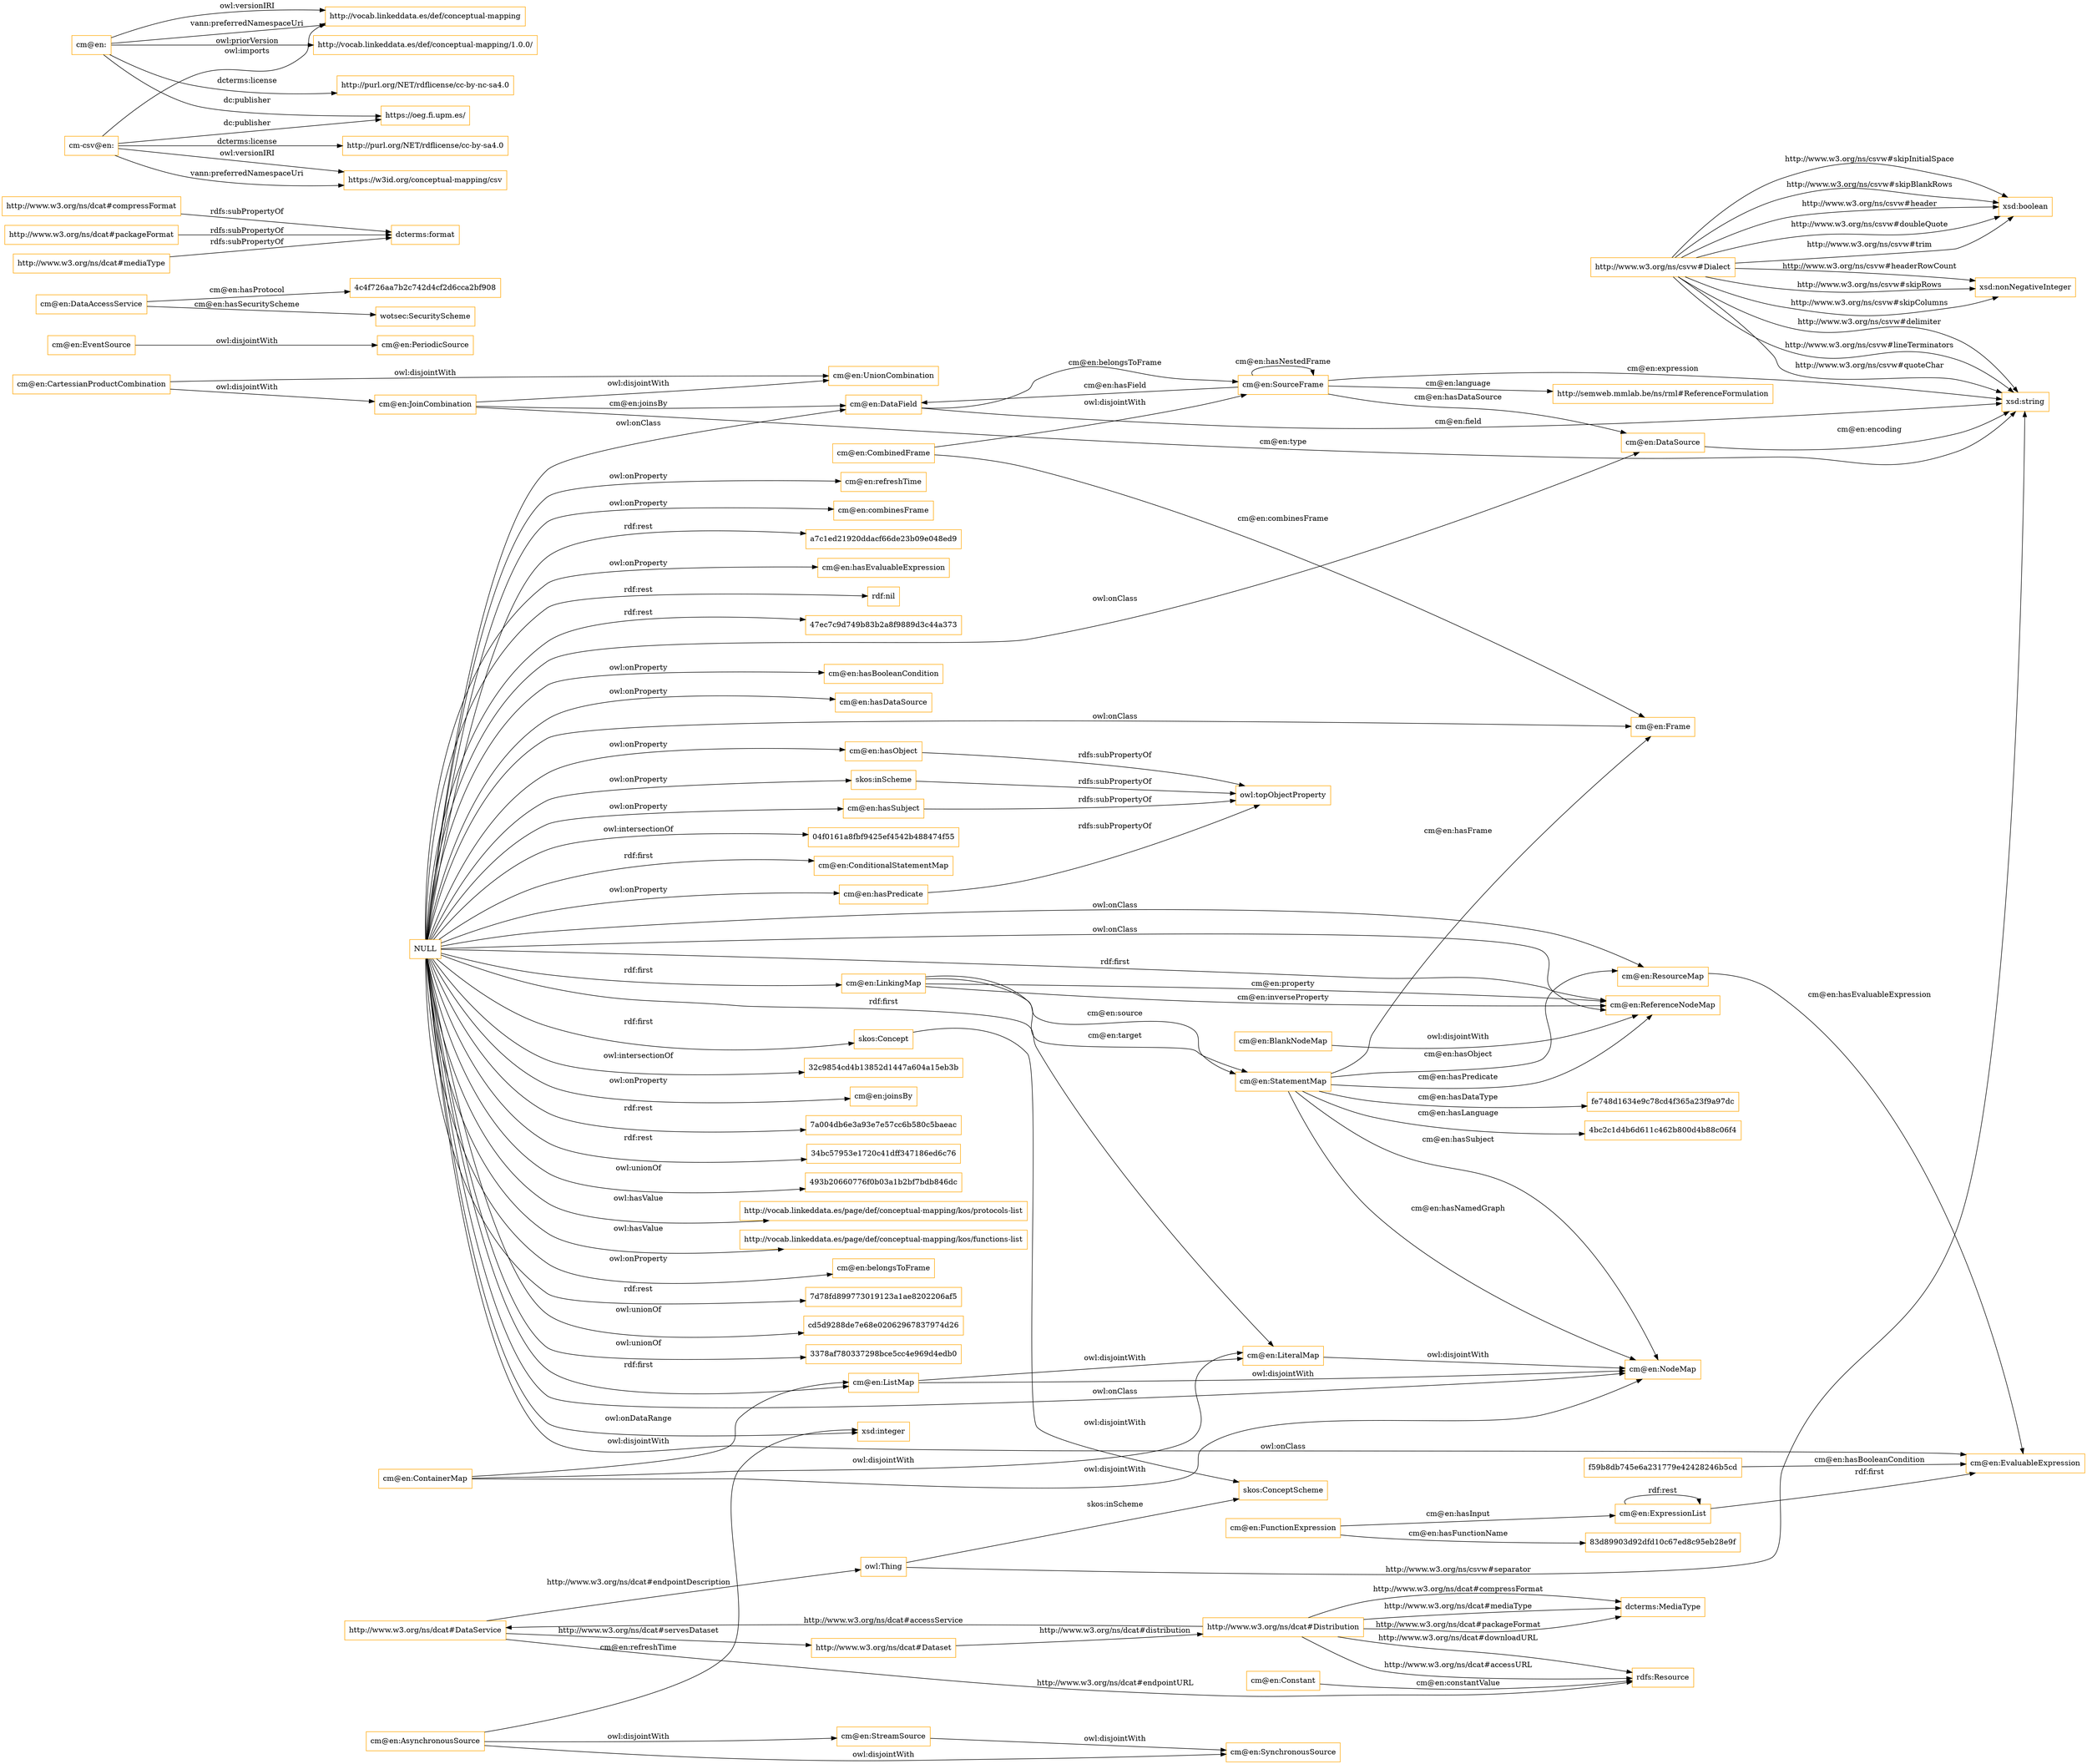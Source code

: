 digraph ar2dtool_diagram { 
rankdir=LR;
size="1501"
node [shape = rectangle, color="orange"]; "http://www.w3.org/ns/csvw#Dialect" "xsd:string" "cm@en:PeriodicSource" "cm@en:DataAccessService" "cm@en:DataField" "cm@en:BlankNodeMap" "http://www.w3.org/ns/dcat#Distribution" "http://www.w3.org/ns/dcat#DataService" "cm@en:FunctionExpression" "cm@en:UnionCombination" "f59b8db745e6a231779e42428246b5cd" "4c4f726aa7b2c742d4cf2d6cca2bf908" "cm@en:SourceFrame" "4bc2c1d4b6d611c462b800d4b88c06f4" "cm@en:ExpressionList" "cm@en:StreamSource" "cm@en:EventSource" "83d89903d92dfd10c67ed8c95eb28e9f" "cm@en:ResourceMap" "cm@en:LinkingMap" "cm@en:EvaluableExpression" "cm@en:ConditionalStatementMap" "rdfs:Resource" "skos:ConceptScheme" "cm@en:DataSource" "fe748d1634e9c78cd4f365a23f9a97dc" "cm@en:Frame" "cm@en:LiteralMap" "cm@en:NodeMap" "skos:Concept" "cm@en:Constant" "cm@en:CombinedFrame" "wotsec:SecurityScheme" "cm@en:ReferenceNodeMap" "cm@en:CartessianProductCombination" "dcterms:MediaType" "http://www.w3.org/ns/dcat#Dataset" "cm@en:ListMap" "cm@en:JoinCombination" "cm@en:AsynchronousSource" "cm@en:SynchronousSource" "http://semweb.mmlab.be/ns/rml#ReferenceFormulation" "cm@en:StatementMap" "cm@en:ContainerMap" ; /*classes style*/
	"http://www.w3.org/ns/dcat#compressFormat" -> "dcterms:format" [ label = "rdfs:subPropertyOf" ];
	"cm@en:" -> "http://vocab.linkeddata.es/def/conceptual-mapping" [ label = "owl:versionIRI" ];
	"cm@en:" -> "http://vocab.linkeddata.es/def/conceptual-mapping" [ label = "vann:preferredNamespaceUri" ];
	"cm@en:" -> "https://oeg.fi.upm.es/" [ label = "dc:publisher" ];
	"cm@en:" -> "http://vocab.linkeddata.es/def/conceptual-mapping/1.0.0/" [ label = "owl:priorVersion" ];
	"cm@en:" -> "http://purl.org/NET/rdflicense/cc-by-nc-sa4.0" [ label = "dcterms:license" ];
	"cm@en:CombinedFrame" -> "cm@en:SourceFrame" [ label = "owl:disjointWith" ];
	"cm@en:EventSource" -> "cm@en:PeriodicSource" [ label = "owl:disjointWith" ];
	"cm@en:ListMap" -> "cm@en:NodeMap" [ label = "owl:disjointWith" ];
	"cm@en:ListMap" -> "cm@en:LiteralMap" [ label = "owl:disjointWith" ];
	"skos:Concept" -> "skos:ConceptScheme" [ label = "owl:disjointWith" ];
	"cm@en:hasPredicate" -> "owl:topObjectProperty" [ label = "rdfs:subPropertyOf" ];
	"cm@en:BlankNodeMap" -> "cm@en:ReferenceNodeMap" [ label = "owl:disjointWith" ];
	"cm@en:hasObject" -> "owl:topObjectProperty" [ label = "rdfs:subPropertyOf" ];
	"cm@en:JoinCombination" -> "cm@en:UnionCombination" [ label = "owl:disjointWith" ];
	"cm@en:ContainerMap" -> "cm@en:NodeMap" [ label = "owl:disjointWith" ];
	"cm@en:ContainerMap" -> "cm@en:LiteralMap" [ label = "owl:disjointWith" ];
	"cm@en:ContainerMap" -> "cm@en:ListMap" [ label = "owl:disjointWith" ];
	"skos:inScheme" -> "owl:topObjectProperty" [ label = "rdfs:subPropertyOf" ];
	"NULL" -> "32c9854cd4b13852d1447a604a15eb3b" [ label = "owl:intersectionOf" ];
	"NULL" -> "cm@en:EvaluableExpression" [ label = "owl:onClass" ];
	"NULL" -> "cm@en:joinsBy" [ label = "owl:onProperty" ];
	"NULL" -> "skos:Concept" [ label = "rdf:first" ];
	"NULL" -> "cm@en:ResourceMap" [ label = "owl:onClass" ];
	"NULL" -> "cm@en:Frame" [ label = "owl:onClass" ];
	"NULL" -> "7a004db6e3a93e7e57cc6b580c5baeac" [ label = "rdf:rest" ];
	"NULL" -> "xsd:integer" [ label = "owl:onDataRange" ];
	"NULL" -> "cm@en:ListMap" [ label = "rdf:first" ];
	"NULL" -> "34bc57953e1720c41dff347186ed6c76" [ label = "rdf:rest" ];
	"NULL" -> "493b20660776f0b03a1b2bf7bdb846dc" [ label = "owl:unionOf" ];
	"NULL" -> "http://vocab.linkeddata.es/page/def/conceptual-mapping/kos/protocols-list" [ label = "owl:hasValue" ];
	"NULL" -> "cm@en:hasSubject" [ label = "owl:onProperty" ];
	"NULL" -> "http://vocab.linkeddata.es/page/def/conceptual-mapping/kos/functions-list" [ label = "owl:hasValue" ];
	"NULL" -> "cm@en:belongsToFrame" [ label = "owl:onProperty" ];
	"NULL" -> "cm@en:ReferenceNodeMap" [ label = "owl:onClass" ];
	"NULL" -> "7d78fd899773019123a1ae8202206af5" [ label = "rdf:rest" ];
	"NULL" -> "cd5d9288de7e68e02062967837974d26" [ label = "owl:unionOf" ];
	"NULL" -> "3378af780337298bce5cc4e969d4edb0" [ label = "owl:unionOf" ];
	"NULL" -> "cm@en:refreshTime" [ label = "owl:onProperty" ];
	"NULL" -> "cm@en:NodeMap" [ label = "owl:onClass" ];
	"NULL" -> "cm@en:combinesFrame" [ label = "owl:onProperty" ];
	"NULL" -> "a7c1ed21920ddacf66de23b09e048ed9" [ label = "rdf:rest" ];
	"NULL" -> "cm@en:LiteralMap" [ label = "rdf:first" ];
	"NULL" -> "cm@en:hasEvaluableExpression" [ label = "owl:onProperty" ];
	"NULL" -> "rdf:nil" [ label = "rdf:rest" ];
	"NULL" -> "cm@en:LinkingMap" [ label = "rdf:first" ];
	"NULL" -> "cm@en:hasPredicate" [ label = "owl:onProperty" ];
	"NULL" -> "cm@en:ConditionalStatementMap" [ label = "rdf:first" ];
	"NULL" -> "47ec7c9d749b83b2a8f9889d3c44a373" [ label = "rdf:rest" ];
	"NULL" -> "cm@en:ReferenceNodeMap" [ label = "rdf:first" ];
	"NULL" -> "cm@en:DataField" [ label = "owl:onClass" ];
	"NULL" -> "skos:inScheme" [ label = "owl:onProperty" ];
	"NULL" -> "cm@en:DataSource" [ label = "owl:onClass" ];
	"NULL" -> "cm@en:hasBooleanCondition" [ label = "owl:onProperty" ];
	"NULL" -> "cm@en:hasDataSource" [ label = "owl:onProperty" ];
	"NULL" -> "cm@en:hasObject" [ label = "owl:onProperty" ];
	"NULL" -> "04f0161a8fbf9425ef4542b488474f55" [ label = "owl:intersectionOf" ];
	"cm@en:CartessianProductCombination" -> "cm@en:UnionCombination" [ label = "owl:disjointWith" ];
	"cm@en:CartessianProductCombination" -> "cm@en:JoinCombination" [ label = "owl:disjointWith" ];
	"http://www.w3.org/ns/dcat#packageFormat" -> "dcterms:format" [ label = "rdfs:subPropertyOf" ];
	"cm@en:StreamSource" -> "cm@en:SynchronousSource" [ label = "owl:disjointWith" ];
	"cm@en:AsynchronousSource" -> "cm@en:SynchronousSource" [ label = "owl:disjointWith" ];
	"cm@en:AsynchronousSource" -> "cm@en:StreamSource" [ label = "owl:disjointWith" ];
	"cm-csv@en:" -> "http://purl.org/NET/rdflicense/cc-by-sa4.0" [ label = "dcterms:license" ];
	"cm-csv@en:" -> "https://w3id.org/conceptual-mapping/csv" [ label = "owl:versionIRI" ];
	"cm-csv@en:" -> "https://w3id.org/conceptual-mapping/csv" [ label = "vann:preferredNamespaceUri" ];
	"cm-csv@en:" -> "https://oeg.fi.upm.es/" [ label = "dc:publisher" ];
	"cm-csv@en:" -> "http://vocab.linkeddata.es/def/conceptual-mapping" [ label = "owl:imports" ];
	"cm@en:LiteralMap" -> "cm@en:NodeMap" [ label = "owl:disjointWith" ];
	"http://www.w3.org/ns/dcat#mediaType" -> "dcterms:format" [ label = "rdfs:subPropertyOf" ];
	"cm@en:hasSubject" -> "owl:topObjectProperty" [ label = "rdfs:subPropertyOf" ];
	"http://www.w3.org/ns/dcat#Distribution" -> "rdfs:Resource" [ label = "http://www.w3.org/ns/dcat#downloadURL" ];
	"http://www.w3.org/ns/csvw#Dialect" -> "xsd:string" [ label = "http://www.w3.org/ns/csvw#delimiter" ];
	"cm@en:DataAccessService" -> "4c4f726aa7b2c742d4cf2d6cca2bf908" [ label = "cm@en:hasProtocol" ];
	"cm@en:LinkingMap" -> "cm@en:StatementMap" [ label = "cm@en:source" ];
	"cm@en:LinkingMap" -> "cm@en:StatementMap" [ label = "cm@en:target" ];
	"owl:Thing" -> "skos:ConceptScheme" [ label = "skos:inScheme" ];
	"cm@en:StatementMap" -> "cm@en:Frame" [ label = "cm@en:hasFrame" ];
	"cm@en:ExpressionList" -> "cm@en:ExpressionList" [ label = "rdf:rest" ];
	"cm@en:DataField" -> "xsd:string" [ label = "cm@en:field" ];
	"http://www.w3.org/ns/csvw#Dialect" -> "xsd:boolean" [ label = "http://www.w3.org/ns/csvw#header" ];
	"cm@en:SourceFrame" -> "cm@en:DataField" [ label = "cm@en:hasField" ];
	"http://www.w3.org/ns/csvw#Dialect" -> "xsd:nonNegativeInteger" [ label = "http://www.w3.org/ns/csvw#skipColumns" ];
	"cm@en:AsynchronousSource" -> "xsd:integer" [ label = "cm@en:refreshTime" ];
	"http://www.w3.org/ns/csvw#Dialect" -> "xsd:nonNegativeInteger" [ label = "http://www.w3.org/ns/csvw#headerRowCount" ];
	"cm@en:FunctionExpression" -> "83d89903d92dfd10c67ed8c95eb28e9f" [ label = "cm@en:hasFunctionName" ];
	"cm@en:Constant" -> "rdfs:Resource" [ label = "cm@en:constantValue" ];
	"http://www.w3.org/ns/dcat#Distribution" -> "rdfs:Resource" [ label = "http://www.w3.org/ns/dcat#accessURL" ];
	"owl:Thing" -> "xsd:string" [ label = "http://www.w3.org/ns/csvw#separator" ];
	"cm@en:DataAccessService" -> "wotsec:SecurityScheme" [ label = "cm@en:hasSecurityScheme" ];
	"cm@en:StatementMap" -> "fe748d1634e9c78cd4f365a23f9a97dc" [ label = "cm@en:hasDataType" ];
	"cm@en:SourceFrame" -> "http://semweb.mmlab.be/ns/rml#ReferenceFormulation" [ label = "cm@en:language" ];
	"cm@en:LinkingMap" -> "cm@en:ReferenceNodeMap" [ label = "cm@en:property" ];
	"cm@en:StatementMap" -> "4bc2c1d4b6d611c462b800d4b88c06f4" [ label = "cm@en:hasLanguage" ];
	"http://www.w3.org/ns/dcat#Distribution" -> "dcterms:MediaType" [ label = "http://www.w3.org/ns/dcat#mediaType" ];
	"cm@en:StatementMap" -> "cm@en:ReferenceNodeMap" [ label = "cm@en:hasPredicate" ];
	"http://www.w3.org/ns/csvw#Dialect" -> "xsd:nonNegativeInteger" [ label = "http://www.w3.org/ns/csvw#skipRows" ];
	"cm@en:SourceFrame" -> "cm@en:DataSource" [ label = "cm@en:hasDataSource" ];
	"http://www.w3.org/ns/csvw#Dialect" -> "xsd:boolean" [ label = "http://www.w3.org/ns/csvw#doubleQuote" ];
	"f59b8db745e6a231779e42428246b5cd" -> "cm@en:EvaluableExpression" [ label = "cm@en:hasBooleanCondition" ];
	"http://www.w3.org/ns/csvw#Dialect" -> "xsd:boolean" [ label = "http://www.w3.org/ns/csvw#trim" ];
	"http://www.w3.org/ns/dcat#Distribution" -> "dcterms:MediaType" [ label = "http://www.w3.org/ns/dcat#packageFormat" ];
	"http://www.w3.org/ns/csvw#Dialect" -> "xsd:boolean" [ label = "http://www.w3.org/ns/csvw#skipInitialSpace" ];
	"http://www.w3.org/ns/dcat#DataService" -> "owl:Thing" [ label = "http://www.w3.org/ns/dcat#endpointDescription" ];
	"http://www.w3.org/ns/csvw#Dialect" -> "xsd:string" [ label = "http://www.w3.org/ns/csvw#lineTerminators" ];
	"cm@en:LinkingMap" -> "cm@en:ReferenceNodeMap" [ label = "cm@en:inverseProperty" ];
	"cm@en:StatementMap" -> "cm@en:NodeMap" [ label = "cm@en:hasNamedGraph" ];
	"http://www.w3.org/ns/dcat#Distribution" -> "http://www.w3.org/ns/dcat#DataService" [ label = "http://www.w3.org/ns/dcat#accessService" ];
	"cm@en:ResourceMap" -> "cm@en:EvaluableExpression" [ label = "cm@en:hasEvaluableExpression" ];
	"cm@en:FunctionExpression" -> "cm@en:ExpressionList" [ label = "cm@en:hasInput" ];
	"http://www.w3.org/ns/dcat#DataService" -> "rdfs:Resource" [ label = "http://www.w3.org/ns/dcat#endpointURL" ];
	"cm@en:JoinCombination" -> "xsd:string" [ label = "cm@en:type" ];
	"cm@en:SourceFrame" -> "cm@en:SourceFrame" [ label = "cm@en:hasNestedFrame" ];
	"http://www.w3.org/ns/dcat#Distribution" -> "dcterms:MediaType" [ label = "http://www.w3.org/ns/dcat#compressFormat" ];
	"http://www.w3.org/ns/dcat#DataService" -> "http://www.w3.org/ns/dcat#Dataset" [ label = "http://www.w3.org/ns/dcat#servesDataset" ];
	"cm@en:JoinCombination" -> "cm@en:DataField" [ label = "cm@en:joinsBy" ];
	"cm@en:SourceFrame" -> "xsd:string" [ label = "cm@en:expression" ];
	"cm@en:CombinedFrame" -> "cm@en:Frame" [ label = "cm@en:combinesFrame" ];
	"http://www.w3.org/ns/csvw#Dialect" -> "xsd:string" [ label = "http://www.w3.org/ns/csvw#quoteChar" ];
	"cm@en:StatementMap" -> "cm@en:NodeMap" [ label = "cm@en:hasSubject" ];
	"cm@en:ExpressionList" -> "cm@en:EvaluableExpression" [ label = "rdf:first" ];
	"cm@en:StatementMap" -> "cm@en:ResourceMap" [ label = "cm@en:hasObject" ];
	"cm@en:DataSource" -> "xsd:string" [ label = "cm@en:encoding" ];
	"cm@en:DataField" -> "cm@en:SourceFrame" [ label = "cm@en:belongsToFrame" ];
	"http://www.w3.org/ns/csvw#Dialect" -> "xsd:boolean" [ label = "http://www.w3.org/ns/csvw#skipBlankRows" ];
	"http://www.w3.org/ns/dcat#Dataset" -> "http://www.w3.org/ns/dcat#Distribution" [ label = "http://www.w3.org/ns/dcat#distribution" ];

}
